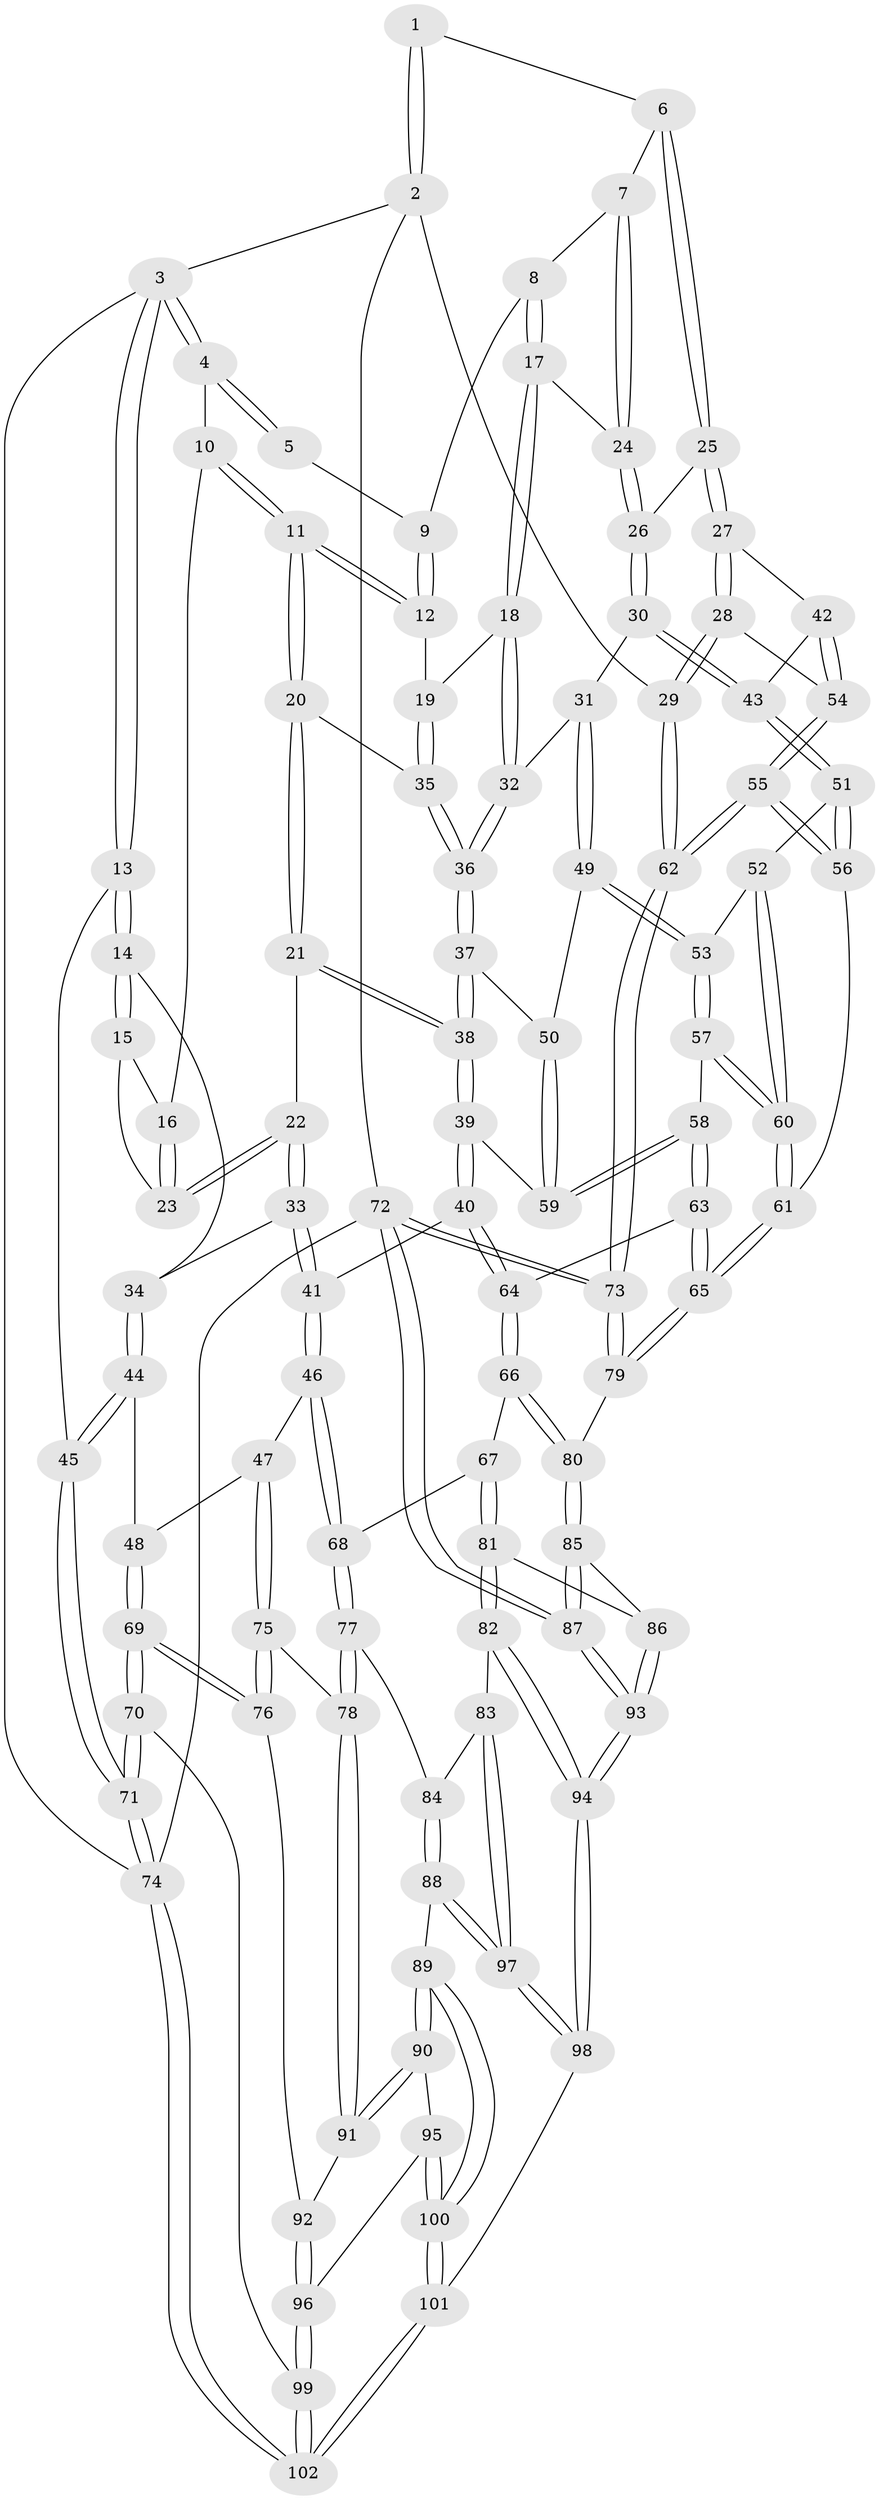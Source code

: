 // Generated by graph-tools (version 1.1) at 2025/00/03/09/25 05:00:09]
// undirected, 102 vertices, 252 edges
graph export_dot {
graph [start="1"]
  node [color=gray90,style=filled];
  1 [pos="+0.7664932461568252+0"];
  2 [pos="+1+0"];
  3 [pos="+0+0"];
  4 [pos="+0.27185477833260807+0"];
  5 [pos="+0.6302897799123395+0"];
  6 [pos="+0.8142993398890054+0.08736903078369505"];
  7 [pos="+0.7962703797625102+0.0960991853453365"];
  8 [pos="+0.7122984932949653+0.071719956205863"];
  9 [pos="+0.6280965898668831+0"];
  10 [pos="+0.2686456491572842+0"];
  11 [pos="+0.40677873574665135+0.1585408017083282"];
  12 [pos="+0.5807325344563969+0.0059367932087657565"];
  13 [pos="+0+0.17575351231423875"];
  14 [pos="+0.07137005907969432+0.14190386748491565"];
  15 [pos="+0.08806604222022656+0.1271291355448768"];
  16 [pos="+0.1959288778871124+0"];
  17 [pos="+0.7000223392157318+0.15870795936145599"];
  18 [pos="+0.6662028134574943+0.17241590156075018"];
  19 [pos="+0.609086503317413+0.16434790516648418"];
  20 [pos="+0.40661884606500626+0.16467004278754716"];
  21 [pos="+0.39798450733925456+0.18485057232090948"];
  22 [pos="+0.2805429058745885+0.206212479019459"];
  23 [pos="+0.26287302379197813+0.18032910401963592"];
  24 [pos="+0.7430406397985159+0.16843905799716535"];
  25 [pos="+0.9597203965118606+0.17625262849051582"];
  26 [pos="+0.783676013437241+0.2071129268414393"];
  27 [pos="+1+0.1840454900834758"];
  28 [pos="+1+0.1125725000438118"];
  29 [pos="+1+0.07654121040855179"];
  30 [pos="+0.7560983504873589+0.29074833129691596"];
  31 [pos="+0.7177736121075527+0.3064712918954136"];
  32 [pos="+0.6992249527926719+0.2957561143154395"];
  33 [pos="+0.2207932544603195+0.27221277928764326"];
  34 [pos="+0.1679122096070719+0.2663522712781145"];
  35 [pos="+0.6036741256288192+0.16921104559369332"];
  36 [pos="+0.5677000158921235+0.3028674084398632"];
  37 [pos="+0.5353521226905884+0.332899543622417"];
  38 [pos="+0.4630605158612565+0.36413721211089084"];
  39 [pos="+0.4585613913210578+0.3746936016071921"];
  40 [pos="+0.45222066063232397+0.38615351299570455"];
  41 [pos="+0.29915870421276164+0.44527933309179774"];
  42 [pos="+0.8915242579655497+0.32801839128286353"];
  43 [pos="+0.866988783408983+0.34157419536938816"];
  44 [pos="+0.03700873006223088+0.4028660102386171"];
  45 [pos="+0+0.3501909495780802"];
  46 [pos="+0.28338986455954973+0.46594742355123636"];
  47 [pos="+0.22611533058002087+0.5052923554517028"];
  48 [pos="+0.12499744524516042+0.477400165772188"];
  49 [pos="+0.7116519562560054+0.37677565907603633"];
  50 [pos="+0.6574066875534468+0.39638630908932143"];
  51 [pos="+0.8491269522862923+0.3798303559067019"];
  52 [pos="+0.7940604808837421+0.40399030657294444"];
  53 [pos="+0.723924003308665+0.39166337698837067"];
  54 [pos="+0.9557793202053154+0.42015526981056395"];
  55 [pos="+1+0.5764383261826607"];
  56 [pos="+0.8909209620916774+0.5498382281533616"];
  57 [pos="+0.7217648289195047+0.4588271478852719"];
  58 [pos="+0.6497361314957656+0.4849870003274733"];
  59 [pos="+0.6437136323742555+0.44761899612524036"];
  60 [pos="+0.7778257595538715+0.5094928190874455"];
  61 [pos="+0.8057878447876787+0.5657459823851732"];
  62 [pos="+1+0.6674952582379647"];
  63 [pos="+0.6358334671939875+0.512949777465474"];
  64 [pos="+0.5399684669945386+0.5561785860263397"];
  65 [pos="+0.7756009565462746+0.5920160406523075"];
  66 [pos="+0.529502105155243+0.6321307792824625"];
  67 [pos="+0.49863024401457123+0.659147851872726"];
  68 [pos="+0.4572114253584648+0.6667867771814866"];
  69 [pos="+0+0.7515768024894653"];
  70 [pos="+0+0.7814529002430665"];
  71 [pos="+0+0.7974026183475543"];
  72 [pos="+1+1"];
  73 [pos="+1+0.9522244965101421"];
  74 [pos="+0+1"];
  75 [pos="+0.22279634699337275+0.6366123635225005"];
  76 [pos="+0+0.751528864196107"];
  77 [pos="+0.37794596534074487+0.7177114184122263"];
  78 [pos="+0.28314404272420873+0.7171507735848778"];
  79 [pos="+0.7416462969656562+0.6625220979731435"];
  80 [pos="+0.7063204852342597+0.693957548960397"];
  81 [pos="+0.5353164816452916+0.7895605112327095"];
  82 [pos="+0.5274332118206713+0.8079150526700011"];
  83 [pos="+0.468626585741774+0.8686238470565002"];
  84 [pos="+0.38617910049902976+0.7491364259376512"];
  85 [pos="+0.7085975629123277+0.8150247824737006"];
  86 [pos="+0.5518178180321976+0.7928610809794756"];
  87 [pos="+0.8557241270473985+1"];
  88 [pos="+0.35808489994031445+0.9085828235848284"];
  89 [pos="+0.3369840326951616+0.9154363049016158"];
  90 [pos="+0.27910952855732807+0.8747982666548608"];
  91 [pos="+0.24775654584132117+0.795184873566254"];
  92 [pos="+0.1412067368553353+0.8240437280765095"];
  93 [pos="+0.8013381364305563+1"];
  94 [pos="+0.7783007861454496+1"];
  95 [pos="+0.2061164533421593+0.9329811069578964"];
  96 [pos="+0.16013978449333566+0.9334570225808181"];
  97 [pos="+0.4570852973220409+0.9137816540110859"];
  98 [pos="+0.647169875155832+1"];
  99 [pos="+0.15381001942581787+0.9404786029640219"];
  100 [pos="+0.29686710341448175+1"];
  101 [pos="+0.2961628249530027+1"];
  102 [pos="+0+1"];
  1 -- 2;
  1 -- 2;
  1 -- 6;
  2 -- 3;
  2 -- 29;
  2 -- 72;
  3 -- 4;
  3 -- 4;
  3 -- 13;
  3 -- 13;
  3 -- 74;
  4 -- 5;
  4 -- 5;
  4 -- 10;
  5 -- 9;
  6 -- 7;
  6 -- 25;
  6 -- 25;
  7 -- 8;
  7 -- 24;
  7 -- 24;
  8 -- 9;
  8 -- 17;
  8 -- 17;
  9 -- 12;
  9 -- 12;
  10 -- 11;
  10 -- 11;
  10 -- 16;
  11 -- 12;
  11 -- 12;
  11 -- 20;
  11 -- 20;
  12 -- 19;
  13 -- 14;
  13 -- 14;
  13 -- 45;
  14 -- 15;
  14 -- 15;
  14 -- 34;
  15 -- 16;
  15 -- 23;
  16 -- 23;
  16 -- 23;
  17 -- 18;
  17 -- 18;
  17 -- 24;
  18 -- 19;
  18 -- 32;
  18 -- 32;
  19 -- 35;
  19 -- 35;
  20 -- 21;
  20 -- 21;
  20 -- 35;
  21 -- 22;
  21 -- 38;
  21 -- 38;
  22 -- 23;
  22 -- 23;
  22 -- 33;
  22 -- 33;
  24 -- 26;
  24 -- 26;
  25 -- 26;
  25 -- 27;
  25 -- 27;
  26 -- 30;
  26 -- 30;
  27 -- 28;
  27 -- 28;
  27 -- 42;
  28 -- 29;
  28 -- 29;
  28 -- 54;
  29 -- 62;
  29 -- 62;
  30 -- 31;
  30 -- 43;
  30 -- 43;
  31 -- 32;
  31 -- 49;
  31 -- 49;
  32 -- 36;
  32 -- 36;
  33 -- 34;
  33 -- 41;
  33 -- 41;
  34 -- 44;
  34 -- 44;
  35 -- 36;
  35 -- 36;
  36 -- 37;
  36 -- 37;
  37 -- 38;
  37 -- 38;
  37 -- 50;
  38 -- 39;
  38 -- 39;
  39 -- 40;
  39 -- 40;
  39 -- 59;
  40 -- 41;
  40 -- 64;
  40 -- 64;
  41 -- 46;
  41 -- 46;
  42 -- 43;
  42 -- 54;
  42 -- 54;
  43 -- 51;
  43 -- 51;
  44 -- 45;
  44 -- 45;
  44 -- 48;
  45 -- 71;
  45 -- 71;
  46 -- 47;
  46 -- 68;
  46 -- 68;
  47 -- 48;
  47 -- 75;
  47 -- 75;
  48 -- 69;
  48 -- 69;
  49 -- 50;
  49 -- 53;
  49 -- 53;
  50 -- 59;
  50 -- 59;
  51 -- 52;
  51 -- 56;
  51 -- 56;
  52 -- 53;
  52 -- 60;
  52 -- 60;
  53 -- 57;
  53 -- 57;
  54 -- 55;
  54 -- 55;
  55 -- 56;
  55 -- 56;
  55 -- 62;
  55 -- 62;
  56 -- 61;
  57 -- 58;
  57 -- 60;
  57 -- 60;
  58 -- 59;
  58 -- 59;
  58 -- 63;
  58 -- 63;
  60 -- 61;
  60 -- 61;
  61 -- 65;
  61 -- 65;
  62 -- 73;
  62 -- 73;
  63 -- 64;
  63 -- 65;
  63 -- 65;
  64 -- 66;
  64 -- 66;
  65 -- 79;
  65 -- 79;
  66 -- 67;
  66 -- 80;
  66 -- 80;
  67 -- 68;
  67 -- 81;
  67 -- 81;
  68 -- 77;
  68 -- 77;
  69 -- 70;
  69 -- 70;
  69 -- 76;
  69 -- 76;
  70 -- 71;
  70 -- 71;
  70 -- 99;
  71 -- 74;
  71 -- 74;
  72 -- 73;
  72 -- 73;
  72 -- 87;
  72 -- 87;
  72 -- 74;
  73 -- 79;
  73 -- 79;
  74 -- 102;
  74 -- 102;
  75 -- 76;
  75 -- 76;
  75 -- 78;
  76 -- 92;
  77 -- 78;
  77 -- 78;
  77 -- 84;
  78 -- 91;
  78 -- 91;
  79 -- 80;
  80 -- 85;
  80 -- 85;
  81 -- 82;
  81 -- 82;
  81 -- 86;
  82 -- 83;
  82 -- 94;
  82 -- 94;
  83 -- 84;
  83 -- 97;
  83 -- 97;
  84 -- 88;
  84 -- 88;
  85 -- 86;
  85 -- 87;
  85 -- 87;
  86 -- 93;
  86 -- 93;
  87 -- 93;
  87 -- 93;
  88 -- 89;
  88 -- 97;
  88 -- 97;
  89 -- 90;
  89 -- 90;
  89 -- 100;
  89 -- 100;
  90 -- 91;
  90 -- 91;
  90 -- 95;
  91 -- 92;
  92 -- 96;
  92 -- 96;
  93 -- 94;
  93 -- 94;
  94 -- 98;
  94 -- 98;
  95 -- 96;
  95 -- 100;
  95 -- 100;
  96 -- 99;
  96 -- 99;
  97 -- 98;
  97 -- 98;
  98 -- 101;
  99 -- 102;
  99 -- 102;
  100 -- 101;
  100 -- 101;
  101 -- 102;
  101 -- 102;
}
